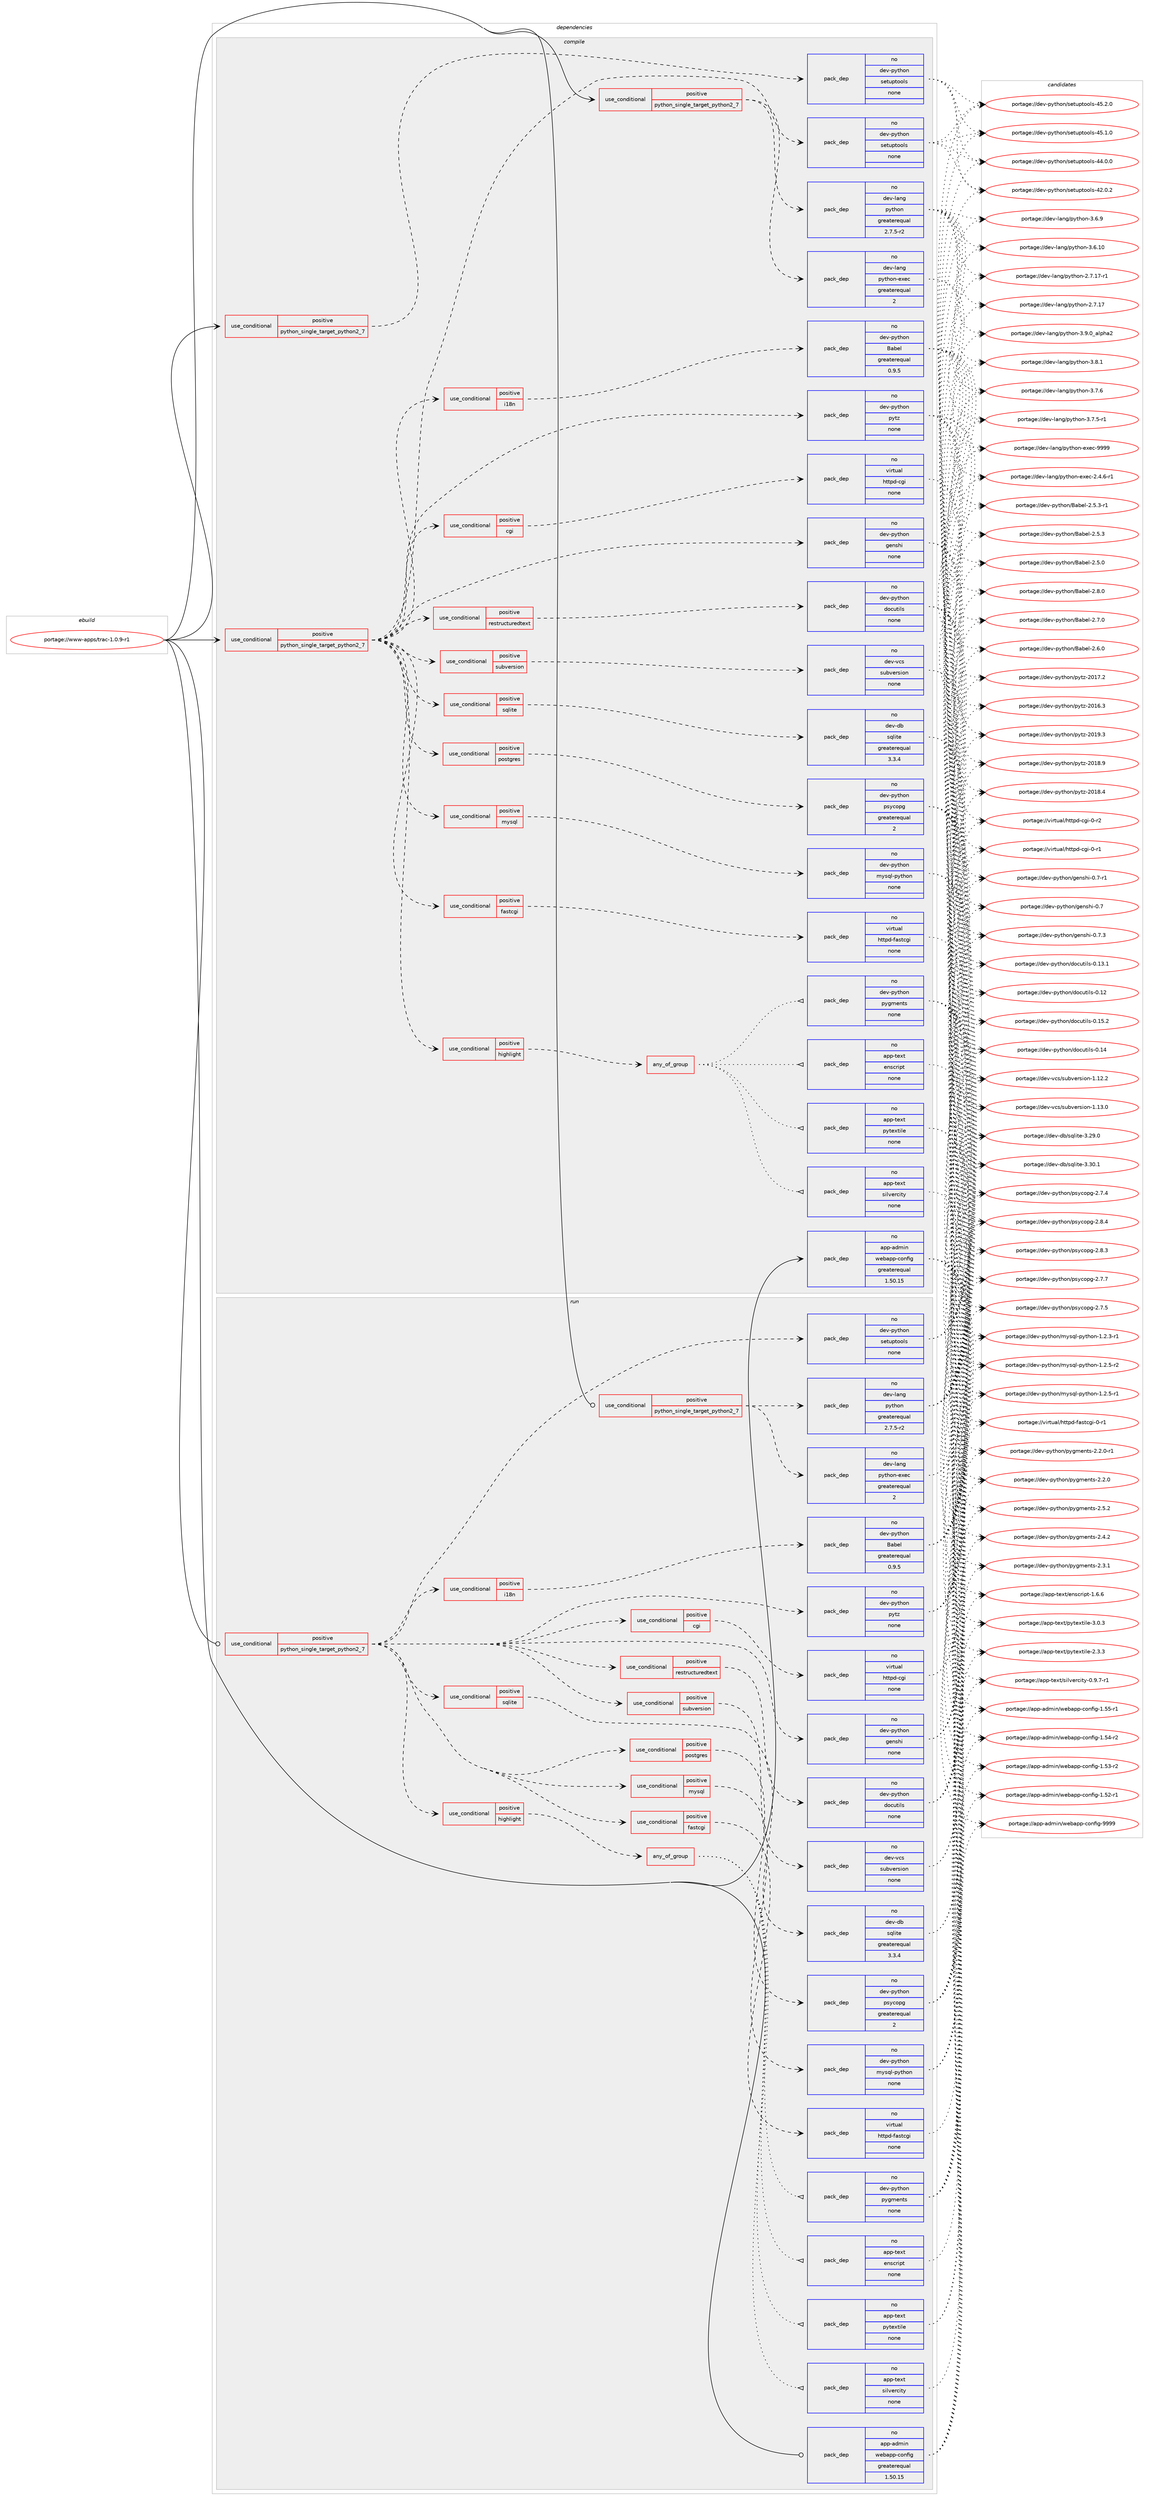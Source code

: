 digraph prolog {

# *************
# Graph options
# *************

newrank=true;
concentrate=true;
compound=true;
graph [rankdir=LR,fontname=Helvetica,fontsize=10,ranksep=1.5];#, ranksep=2.5, nodesep=0.2];
edge  [arrowhead=vee];
node  [fontname=Helvetica,fontsize=10];

# **********
# The ebuild
# **********

subgraph cluster_leftcol {
color=gray;
rank=same;
label=<<i>ebuild</i>>;
id [label="portage://www-apps/trac-1.0.9-r1", color=red, width=4, href="../www-apps/trac-1.0.9-r1.svg"];
}

# ****************
# The dependencies
# ****************

subgraph cluster_midcol {
color=gray;
label=<<i>dependencies</i>>;
subgraph cluster_compile {
fillcolor="#eeeeee";
style=filled;
label=<<i>compile</i>>;
subgraph cond5897 {
dependency32636 [label=<<TABLE BORDER="0" CELLBORDER="1" CELLSPACING="0" CELLPADDING="4"><TR><TD ROWSPAN="3" CELLPADDING="10">use_conditional</TD></TR><TR><TD>positive</TD></TR><TR><TD>python_single_target_python2_7</TD></TR></TABLE>>, shape=none, color=red];
subgraph pack26124 {
dependency32637 [label=<<TABLE BORDER="0" CELLBORDER="1" CELLSPACING="0" CELLPADDING="4" WIDTH="220"><TR><TD ROWSPAN="6" CELLPADDING="30">pack_dep</TD></TR><TR><TD WIDTH="110">no</TD></TR><TR><TD>dev-lang</TD></TR><TR><TD>python</TD></TR><TR><TD>greaterequal</TD></TR><TR><TD>2.7.5-r2</TD></TR></TABLE>>, shape=none, color=blue];
}
dependency32636:e -> dependency32637:w [weight=20,style="dashed",arrowhead="vee"];
subgraph pack26125 {
dependency32638 [label=<<TABLE BORDER="0" CELLBORDER="1" CELLSPACING="0" CELLPADDING="4" WIDTH="220"><TR><TD ROWSPAN="6" CELLPADDING="30">pack_dep</TD></TR><TR><TD WIDTH="110">no</TD></TR><TR><TD>dev-lang</TD></TR><TR><TD>python-exec</TD></TR><TR><TD>greaterequal</TD></TR><TR><TD>2</TD></TR></TABLE>>, shape=none, color=blue];
}
dependency32636:e -> dependency32638:w [weight=20,style="dashed",arrowhead="vee"];
}
id:e -> dependency32636:w [weight=20,style="solid",arrowhead="vee"];
subgraph cond5898 {
dependency32639 [label=<<TABLE BORDER="0" CELLBORDER="1" CELLSPACING="0" CELLPADDING="4"><TR><TD ROWSPAN="3" CELLPADDING="10">use_conditional</TD></TR><TR><TD>positive</TD></TR><TR><TD>python_single_target_python2_7</TD></TR></TABLE>>, shape=none, color=red];
subgraph pack26126 {
dependency32640 [label=<<TABLE BORDER="0" CELLBORDER="1" CELLSPACING="0" CELLPADDING="4" WIDTH="220"><TR><TD ROWSPAN="6" CELLPADDING="30">pack_dep</TD></TR><TR><TD WIDTH="110">no</TD></TR><TR><TD>dev-python</TD></TR><TR><TD>setuptools</TD></TR><TR><TD>none</TD></TR><TR><TD></TD></TR></TABLE>>, shape=none, color=blue];
}
dependency32639:e -> dependency32640:w [weight=20,style="dashed",arrowhead="vee"];
}
id:e -> dependency32639:w [weight=20,style="solid",arrowhead="vee"];
subgraph cond5899 {
dependency32641 [label=<<TABLE BORDER="0" CELLBORDER="1" CELLSPACING="0" CELLPADDING="4"><TR><TD ROWSPAN="3" CELLPADDING="10">use_conditional</TD></TR><TR><TD>positive</TD></TR><TR><TD>python_single_target_python2_7</TD></TR></TABLE>>, shape=none, color=red];
subgraph pack26127 {
dependency32642 [label=<<TABLE BORDER="0" CELLBORDER="1" CELLSPACING="0" CELLPADDING="4" WIDTH="220"><TR><TD ROWSPAN="6" CELLPADDING="30">pack_dep</TD></TR><TR><TD WIDTH="110">no</TD></TR><TR><TD>dev-python</TD></TR><TR><TD>setuptools</TD></TR><TR><TD>none</TD></TR><TR><TD></TD></TR></TABLE>>, shape=none, color=blue];
}
dependency32641:e -> dependency32642:w [weight=20,style="dashed",arrowhead="vee"];
subgraph pack26128 {
dependency32643 [label=<<TABLE BORDER="0" CELLBORDER="1" CELLSPACING="0" CELLPADDING="4" WIDTH="220"><TR><TD ROWSPAN="6" CELLPADDING="30">pack_dep</TD></TR><TR><TD WIDTH="110">no</TD></TR><TR><TD>dev-python</TD></TR><TR><TD>genshi</TD></TR><TR><TD>none</TD></TR><TR><TD></TD></TR></TABLE>>, shape=none, color=blue];
}
dependency32641:e -> dependency32643:w [weight=20,style="dashed",arrowhead="vee"];
subgraph pack26129 {
dependency32644 [label=<<TABLE BORDER="0" CELLBORDER="1" CELLSPACING="0" CELLPADDING="4" WIDTH="220"><TR><TD ROWSPAN="6" CELLPADDING="30">pack_dep</TD></TR><TR><TD WIDTH="110">no</TD></TR><TR><TD>dev-python</TD></TR><TR><TD>pytz</TD></TR><TR><TD>none</TD></TR><TR><TD></TD></TR></TABLE>>, shape=none, color=blue];
}
dependency32641:e -> dependency32644:w [weight=20,style="dashed",arrowhead="vee"];
subgraph cond5900 {
dependency32645 [label=<<TABLE BORDER="0" CELLBORDER="1" CELLSPACING="0" CELLPADDING="4"><TR><TD ROWSPAN="3" CELLPADDING="10">use_conditional</TD></TR><TR><TD>positive</TD></TR><TR><TD>i18n</TD></TR></TABLE>>, shape=none, color=red];
subgraph pack26130 {
dependency32646 [label=<<TABLE BORDER="0" CELLBORDER="1" CELLSPACING="0" CELLPADDING="4" WIDTH="220"><TR><TD ROWSPAN="6" CELLPADDING="30">pack_dep</TD></TR><TR><TD WIDTH="110">no</TD></TR><TR><TD>dev-python</TD></TR><TR><TD>Babel</TD></TR><TR><TD>greaterequal</TD></TR><TR><TD>0.9.5</TD></TR></TABLE>>, shape=none, color=blue];
}
dependency32645:e -> dependency32646:w [weight=20,style="dashed",arrowhead="vee"];
}
dependency32641:e -> dependency32645:w [weight=20,style="dashed",arrowhead="vee"];
subgraph cond5901 {
dependency32647 [label=<<TABLE BORDER="0" CELLBORDER="1" CELLSPACING="0" CELLPADDING="4"><TR><TD ROWSPAN="3" CELLPADDING="10">use_conditional</TD></TR><TR><TD>positive</TD></TR><TR><TD>highlight</TD></TR></TABLE>>, shape=none, color=red];
subgraph any566 {
dependency32648 [label=<<TABLE BORDER="0" CELLBORDER="1" CELLSPACING="0" CELLPADDING="4"><TR><TD CELLPADDING="10">any_of_group</TD></TR></TABLE>>, shape=none, color=red];subgraph pack26131 {
dependency32649 [label=<<TABLE BORDER="0" CELLBORDER="1" CELLSPACING="0" CELLPADDING="4" WIDTH="220"><TR><TD ROWSPAN="6" CELLPADDING="30">pack_dep</TD></TR><TR><TD WIDTH="110">no</TD></TR><TR><TD>dev-python</TD></TR><TR><TD>pygments</TD></TR><TR><TD>none</TD></TR><TR><TD></TD></TR></TABLE>>, shape=none, color=blue];
}
dependency32648:e -> dependency32649:w [weight=20,style="dotted",arrowhead="oinv"];
subgraph pack26132 {
dependency32650 [label=<<TABLE BORDER="0" CELLBORDER="1" CELLSPACING="0" CELLPADDING="4" WIDTH="220"><TR><TD ROWSPAN="6" CELLPADDING="30">pack_dep</TD></TR><TR><TD WIDTH="110">no</TD></TR><TR><TD>app-text</TD></TR><TR><TD>silvercity</TD></TR><TR><TD>none</TD></TR><TR><TD></TD></TR></TABLE>>, shape=none, color=blue];
}
dependency32648:e -> dependency32650:w [weight=20,style="dotted",arrowhead="oinv"];
subgraph pack26133 {
dependency32651 [label=<<TABLE BORDER="0" CELLBORDER="1" CELLSPACING="0" CELLPADDING="4" WIDTH="220"><TR><TD ROWSPAN="6" CELLPADDING="30">pack_dep</TD></TR><TR><TD WIDTH="110">no</TD></TR><TR><TD>app-text</TD></TR><TR><TD>pytextile</TD></TR><TR><TD>none</TD></TR><TR><TD></TD></TR></TABLE>>, shape=none, color=blue];
}
dependency32648:e -> dependency32651:w [weight=20,style="dotted",arrowhead="oinv"];
subgraph pack26134 {
dependency32652 [label=<<TABLE BORDER="0" CELLBORDER="1" CELLSPACING="0" CELLPADDING="4" WIDTH="220"><TR><TD ROWSPAN="6" CELLPADDING="30">pack_dep</TD></TR><TR><TD WIDTH="110">no</TD></TR><TR><TD>app-text</TD></TR><TR><TD>enscript</TD></TR><TR><TD>none</TD></TR><TR><TD></TD></TR></TABLE>>, shape=none, color=blue];
}
dependency32648:e -> dependency32652:w [weight=20,style="dotted",arrowhead="oinv"];
}
dependency32647:e -> dependency32648:w [weight=20,style="dashed",arrowhead="vee"];
}
dependency32641:e -> dependency32647:w [weight=20,style="dashed",arrowhead="vee"];
subgraph cond5902 {
dependency32653 [label=<<TABLE BORDER="0" CELLBORDER="1" CELLSPACING="0" CELLPADDING="4"><TR><TD ROWSPAN="3" CELLPADDING="10">use_conditional</TD></TR><TR><TD>positive</TD></TR><TR><TD>restructuredtext</TD></TR></TABLE>>, shape=none, color=red];
subgraph pack26135 {
dependency32654 [label=<<TABLE BORDER="0" CELLBORDER="1" CELLSPACING="0" CELLPADDING="4" WIDTH="220"><TR><TD ROWSPAN="6" CELLPADDING="30">pack_dep</TD></TR><TR><TD WIDTH="110">no</TD></TR><TR><TD>dev-python</TD></TR><TR><TD>docutils</TD></TR><TR><TD>none</TD></TR><TR><TD></TD></TR></TABLE>>, shape=none, color=blue];
}
dependency32653:e -> dependency32654:w [weight=20,style="dashed",arrowhead="vee"];
}
dependency32641:e -> dependency32653:w [weight=20,style="dashed",arrowhead="vee"];
subgraph cond5903 {
dependency32655 [label=<<TABLE BORDER="0" CELLBORDER="1" CELLSPACING="0" CELLPADDING="4"><TR><TD ROWSPAN="3" CELLPADDING="10">use_conditional</TD></TR><TR><TD>positive</TD></TR><TR><TD>cgi</TD></TR></TABLE>>, shape=none, color=red];
subgraph pack26136 {
dependency32656 [label=<<TABLE BORDER="0" CELLBORDER="1" CELLSPACING="0" CELLPADDING="4" WIDTH="220"><TR><TD ROWSPAN="6" CELLPADDING="30">pack_dep</TD></TR><TR><TD WIDTH="110">no</TD></TR><TR><TD>virtual</TD></TR><TR><TD>httpd-cgi</TD></TR><TR><TD>none</TD></TR><TR><TD></TD></TR></TABLE>>, shape=none, color=blue];
}
dependency32655:e -> dependency32656:w [weight=20,style="dashed",arrowhead="vee"];
}
dependency32641:e -> dependency32655:w [weight=20,style="dashed",arrowhead="vee"];
subgraph cond5904 {
dependency32657 [label=<<TABLE BORDER="0" CELLBORDER="1" CELLSPACING="0" CELLPADDING="4"><TR><TD ROWSPAN="3" CELLPADDING="10">use_conditional</TD></TR><TR><TD>positive</TD></TR><TR><TD>fastcgi</TD></TR></TABLE>>, shape=none, color=red];
subgraph pack26137 {
dependency32658 [label=<<TABLE BORDER="0" CELLBORDER="1" CELLSPACING="0" CELLPADDING="4" WIDTH="220"><TR><TD ROWSPAN="6" CELLPADDING="30">pack_dep</TD></TR><TR><TD WIDTH="110">no</TD></TR><TR><TD>virtual</TD></TR><TR><TD>httpd-fastcgi</TD></TR><TR><TD>none</TD></TR><TR><TD></TD></TR></TABLE>>, shape=none, color=blue];
}
dependency32657:e -> dependency32658:w [weight=20,style="dashed",arrowhead="vee"];
}
dependency32641:e -> dependency32657:w [weight=20,style="dashed",arrowhead="vee"];
subgraph cond5905 {
dependency32659 [label=<<TABLE BORDER="0" CELLBORDER="1" CELLSPACING="0" CELLPADDING="4"><TR><TD ROWSPAN="3" CELLPADDING="10">use_conditional</TD></TR><TR><TD>positive</TD></TR><TR><TD>mysql</TD></TR></TABLE>>, shape=none, color=red];
subgraph pack26138 {
dependency32660 [label=<<TABLE BORDER="0" CELLBORDER="1" CELLSPACING="0" CELLPADDING="4" WIDTH="220"><TR><TD ROWSPAN="6" CELLPADDING="30">pack_dep</TD></TR><TR><TD WIDTH="110">no</TD></TR><TR><TD>dev-python</TD></TR><TR><TD>mysql-python</TD></TR><TR><TD>none</TD></TR><TR><TD></TD></TR></TABLE>>, shape=none, color=blue];
}
dependency32659:e -> dependency32660:w [weight=20,style="dashed",arrowhead="vee"];
}
dependency32641:e -> dependency32659:w [weight=20,style="dashed",arrowhead="vee"];
subgraph cond5906 {
dependency32661 [label=<<TABLE BORDER="0" CELLBORDER="1" CELLSPACING="0" CELLPADDING="4"><TR><TD ROWSPAN="3" CELLPADDING="10">use_conditional</TD></TR><TR><TD>positive</TD></TR><TR><TD>postgres</TD></TR></TABLE>>, shape=none, color=red];
subgraph pack26139 {
dependency32662 [label=<<TABLE BORDER="0" CELLBORDER="1" CELLSPACING="0" CELLPADDING="4" WIDTH="220"><TR><TD ROWSPAN="6" CELLPADDING="30">pack_dep</TD></TR><TR><TD WIDTH="110">no</TD></TR><TR><TD>dev-python</TD></TR><TR><TD>psycopg</TD></TR><TR><TD>greaterequal</TD></TR><TR><TD>2</TD></TR></TABLE>>, shape=none, color=blue];
}
dependency32661:e -> dependency32662:w [weight=20,style="dashed",arrowhead="vee"];
}
dependency32641:e -> dependency32661:w [weight=20,style="dashed",arrowhead="vee"];
subgraph cond5907 {
dependency32663 [label=<<TABLE BORDER="0" CELLBORDER="1" CELLSPACING="0" CELLPADDING="4"><TR><TD ROWSPAN="3" CELLPADDING="10">use_conditional</TD></TR><TR><TD>positive</TD></TR><TR><TD>sqlite</TD></TR></TABLE>>, shape=none, color=red];
subgraph pack26140 {
dependency32664 [label=<<TABLE BORDER="0" CELLBORDER="1" CELLSPACING="0" CELLPADDING="4" WIDTH="220"><TR><TD ROWSPAN="6" CELLPADDING="30">pack_dep</TD></TR><TR><TD WIDTH="110">no</TD></TR><TR><TD>dev-db</TD></TR><TR><TD>sqlite</TD></TR><TR><TD>greaterequal</TD></TR><TR><TD>3.3.4</TD></TR></TABLE>>, shape=none, color=blue];
}
dependency32663:e -> dependency32664:w [weight=20,style="dashed",arrowhead="vee"];
}
dependency32641:e -> dependency32663:w [weight=20,style="dashed",arrowhead="vee"];
subgraph cond5908 {
dependency32665 [label=<<TABLE BORDER="0" CELLBORDER="1" CELLSPACING="0" CELLPADDING="4"><TR><TD ROWSPAN="3" CELLPADDING="10">use_conditional</TD></TR><TR><TD>positive</TD></TR><TR><TD>subversion</TD></TR></TABLE>>, shape=none, color=red];
subgraph pack26141 {
dependency32666 [label=<<TABLE BORDER="0" CELLBORDER="1" CELLSPACING="0" CELLPADDING="4" WIDTH="220"><TR><TD ROWSPAN="6" CELLPADDING="30">pack_dep</TD></TR><TR><TD WIDTH="110">no</TD></TR><TR><TD>dev-vcs</TD></TR><TR><TD>subversion</TD></TR><TR><TD>none</TD></TR><TR><TD></TD></TR></TABLE>>, shape=none, color=blue];
}
dependency32665:e -> dependency32666:w [weight=20,style="dashed",arrowhead="vee"];
}
dependency32641:e -> dependency32665:w [weight=20,style="dashed",arrowhead="vee"];
}
id:e -> dependency32641:w [weight=20,style="solid",arrowhead="vee"];
subgraph pack26142 {
dependency32667 [label=<<TABLE BORDER="0" CELLBORDER="1" CELLSPACING="0" CELLPADDING="4" WIDTH="220"><TR><TD ROWSPAN="6" CELLPADDING="30">pack_dep</TD></TR><TR><TD WIDTH="110">no</TD></TR><TR><TD>app-admin</TD></TR><TR><TD>webapp-config</TD></TR><TR><TD>greaterequal</TD></TR><TR><TD>1.50.15</TD></TR></TABLE>>, shape=none, color=blue];
}
id:e -> dependency32667:w [weight=20,style="solid",arrowhead="vee"];
}
subgraph cluster_compileandrun {
fillcolor="#eeeeee";
style=filled;
label=<<i>compile and run</i>>;
}
subgraph cluster_run {
fillcolor="#eeeeee";
style=filled;
label=<<i>run</i>>;
subgraph cond5909 {
dependency32668 [label=<<TABLE BORDER="0" CELLBORDER="1" CELLSPACING="0" CELLPADDING="4"><TR><TD ROWSPAN="3" CELLPADDING="10">use_conditional</TD></TR><TR><TD>positive</TD></TR><TR><TD>python_single_target_python2_7</TD></TR></TABLE>>, shape=none, color=red];
subgraph pack26143 {
dependency32669 [label=<<TABLE BORDER="0" CELLBORDER="1" CELLSPACING="0" CELLPADDING="4" WIDTH="220"><TR><TD ROWSPAN="6" CELLPADDING="30">pack_dep</TD></TR><TR><TD WIDTH="110">no</TD></TR><TR><TD>dev-lang</TD></TR><TR><TD>python</TD></TR><TR><TD>greaterequal</TD></TR><TR><TD>2.7.5-r2</TD></TR></TABLE>>, shape=none, color=blue];
}
dependency32668:e -> dependency32669:w [weight=20,style="dashed",arrowhead="vee"];
subgraph pack26144 {
dependency32670 [label=<<TABLE BORDER="0" CELLBORDER="1" CELLSPACING="0" CELLPADDING="4" WIDTH="220"><TR><TD ROWSPAN="6" CELLPADDING="30">pack_dep</TD></TR><TR><TD WIDTH="110">no</TD></TR><TR><TD>dev-lang</TD></TR><TR><TD>python-exec</TD></TR><TR><TD>greaterequal</TD></TR><TR><TD>2</TD></TR></TABLE>>, shape=none, color=blue];
}
dependency32668:e -> dependency32670:w [weight=20,style="dashed",arrowhead="vee"];
}
id:e -> dependency32668:w [weight=20,style="solid",arrowhead="odot"];
subgraph cond5910 {
dependency32671 [label=<<TABLE BORDER="0" CELLBORDER="1" CELLSPACING="0" CELLPADDING="4"><TR><TD ROWSPAN="3" CELLPADDING="10">use_conditional</TD></TR><TR><TD>positive</TD></TR><TR><TD>python_single_target_python2_7</TD></TR></TABLE>>, shape=none, color=red];
subgraph pack26145 {
dependency32672 [label=<<TABLE BORDER="0" CELLBORDER="1" CELLSPACING="0" CELLPADDING="4" WIDTH="220"><TR><TD ROWSPAN="6" CELLPADDING="30">pack_dep</TD></TR><TR><TD WIDTH="110">no</TD></TR><TR><TD>dev-python</TD></TR><TR><TD>setuptools</TD></TR><TR><TD>none</TD></TR><TR><TD></TD></TR></TABLE>>, shape=none, color=blue];
}
dependency32671:e -> dependency32672:w [weight=20,style="dashed",arrowhead="vee"];
subgraph pack26146 {
dependency32673 [label=<<TABLE BORDER="0" CELLBORDER="1" CELLSPACING="0" CELLPADDING="4" WIDTH="220"><TR><TD ROWSPAN="6" CELLPADDING="30">pack_dep</TD></TR><TR><TD WIDTH="110">no</TD></TR><TR><TD>dev-python</TD></TR><TR><TD>genshi</TD></TR><TR><TD>none</TD></TR><TR><TD></TD></TR></TABLE>>, shape=none, color=blue];
}
dependency32671:e -> dependency32673:w [weight=20,style="dashed",arrowhead="vee"];
subgraph pack26147 {
dependency32674 [label=<<TABLE BORDER="0" CELLBORDER="1" CELLSPACING="0" CELLPADDING="4" WIDTH="220"><TR><TD ROWSPAN="6" CELLPADDING="30">pack_dep</TD></TR><TR><TD WIDTH="110">no</TD></TR><TR><TD>dev-python</TD></TR><TR><TD>pytz</TD></TR><TR><TD>none</TD></TR><TR><TD></TD></TR></TABLE>>, shape=none, color=blue];
}
dependency32671:e -> dependency32674:w [weight=20,style="dashed",arrowhead="vee"];
subgraph cond5911 {
dependency32675 [label=<<TABLE BORDER="0" CELLBORDER="1" CELLSPACING="0" CELLPADDING="4"><TR><TD ROWSPAN="3" CELLPADDING="10">use_conditional</TD></TR><TR><TD>positive</TD></TR><TR><TD>i18n</TD></TR></TABLE>>, shape=none, color=red];
subgraph pack26148 {
dependency32676 [label=<<TABLE BORDER="0" CELLBORDER="1" CELLSPACING="0" CELLPADDING="4" WIDTH="220"><TR><TD ROWSPAN="6" CELLPADDING="30">pack_dep</TD></TR><TR><TD WIDTH="110">no</TD></TR><TR><TD>dev-python</TD></TR><TR><TD>Babel</TD></TR><TR><TD>greaterequal</TD></TR><TR><TD>0.9.5</TD></TR></TABLE>>, shape=none, color=blue];
}
dependency32675:e -> dependency32676:w [weight=20,style="dashed",arrowhead="vee"];
}
dependency32671:e -> dependency32675:w [weight=20,style="dashed",arrowhead="vee"];
subgraph cond5912 {
dependency32677 [label=<<TABLE BORDER="0" CELLBORDER="1" CELLSPACING="0" CELLPADDING="4"><TR><TD ROWSPAN="3" CELLPADDING="10">use_conditional</TD></TR><TR><TD>positive</TD></TR><TR><TD>highlight</TD></TR></TABLE>>, shape=none, color=red];
subgraph any567 {
dependency32678 [label=<<TABLE BORDER="0" CELLBORDER="1" CELLSPACING="0" CELLPADDING="4"><TR><TD CELLPADDING="10">any_of_group</TD></TR></TABLE>>, shape=none, color=red];subgraph pack26149 {
dependency32679 [label=<<TABLE BORDER="0" CELLBORDER="1" CELLSPACING="0" CELLPADDING="4" WIDTH="220"><TR><TD ROWSPAN="6" CELLPADDING="30">pack_dep</TD></TR><TR><TD WIDTH="110">no</TD></TR><TR><TD>dev-python</TD></TR><TR><TD>pygments</TD></TR><TR><TD>none</TD></TR><TR><TD></TD></TR></TABLE>>, shape=none, color=blue];
}
dependency32678:e -> dependency32679:w [weight=20,style="dotted",arrowhead="oinv"];
subgraph pack26150 {
dependency32680 [label=<<TABLE BORDER="0" CELLBORDER="1" CELLSPACING="0" CELLPADDING="4" WIDTH="220"><TR><TD ROWSPAN="6" CELLPADDING="30">pack_dep</TD></TR><TR><TD WIDTH="110">no</TD></TR><TR><TD>app-text</TD></TR><TR><TD>silvercity</TD></TR><TR><TD>none</TD></TR><TR><TD></TD></TR></TABLE>>, shape=none, color=blue];
}
dependency32678:e -> dependency32680:w [weight=20,style="dotted",arrowhead="oinv"];
subgraph pack26151 {
dependency32681 [label=<<TABLE BORDER="0" CELLBORDER="1" CELLSPACING="0" CELLPADDING="4" WIDTH="220"><TR><TD ROWSPAN="6" CELLPADDING="30">pack_dep</TD></TR><TR><TD WIDTH="110">no</TD></TR><TR><TD>app-text</TD></TR><TR><TD>pytextile</TD></TR><TR><TD>none</TD></TR><TR><TD></TD></TR></TABLE>>, shape=none, color=blue];
}
dependency32678:e -> dependency32681:w [weight=20,style="dotted",arrowhead="oinv"];
subgraph pack26152 {
dependency32682 [label=<<TABLE BORDER="0" CELLBORDER="1" CELLSPACING="0" CELLPADDING="4" WIDTH="220"><TR><TD ROWSPAN="6" CELLPADDING="30">pack_dep</TD></TR><TR><TD WIDTH="110">no</TD></TR><TR><TD>app-text</TD></TR><TR><TD>enscript</TD></TR><TR><TD>none</TD></TR><TR><TD></TD></TR></TABLE>>, shape=none, color=blue];
}
dependency32678:e -> dependency32682:w [weight=20,style="dotted",arrowhead="oinv"];
}
dependency32677:e -> dependency32678:w [weight=20,style="dashed",arrowhead="vee"];
}
dependency32671:e -> dependency32677:w [weight=20,style="dashed",arrowhead="vee"];
subgraph cond5913 {
dependency32683 [label=<<TABLE BORDER="0" CELLBORDER="1" CELLSPACING="0" CELLPADDING="4"><TR><TD ROWSPAN="3" CELLPADDING="10">use_conditional</TD></TR><TR><TD>positive</TD></TR><TR><TD>restructuredtext</TD></TR></TABLE>>, shape=none, color=red];
subgraph pack26153 {
dependency32684 [label=<<TABLE BORDER="0" CELLBORDER="1" CELLSPACING="0" CELLPADDING="4" WIDTH="220"><TR><TD ROWSPAN="6" CELLPADDING="30">pack_dep</TD></TR><TR><TD WIDTH="110">no</TD></TR><TR><TD>dev-python</TD></TR><TR><TD>docutils</TD></TR><TR><TD>none</TD></TR><TR><TD></TD></TR></TABLE>>, shape=none, color=blue];
}
dependency32683:e -> dependency32684:w [weight=20,style="dashed",arrowhead="vee"];
}
dependency32671:e -> dependency32683:w [weight=20,style="dashed",arrowhead="vee"];
subgraph cond5914 {
dependency32685 [label=<<TABLE BORDER="0" CELLBORDER="1" CELLSPACING="0" CELLPADDING="4"><TR><TD ROWSPAN="3" CELLPADDING="10">use_conditional</TD></TR><TR><TD>positive</TD></TR><TR><TD>cgi</TD></TR></TABLE>>, shape=none, color=red];
subgraph pack26154 {
dependency32686 [label=<<TABLE BORDER="0" CELLBORDER="1" CELLSPACING="0" CELLPADDING="4" WIDTH="220"><TR><TD ROWSPAN="6" CELLPADDING="30">pack_dep</TD></TR><TR><TD WIDTH="110">no</TD></TR><TR><TD>virtual</TD></TR><TR><TD>httpd-cgi</TD></TR><TR><TD>none</TD></TR><TR><TD></TD></TR></TABLE>>, shape=none, color=blue];
}
dependency32685:e -> dependency32686:w [weight=20,style="dashed",arrowhead="vee"];
}
dependency32671:e -> dependency32685:w [weight=20,style="dashed",arrowhead="vee"];
subgraph cond5915 {
dependency32687 [label=<<TABLE BORDER="0" CELLBORDER="1" CELLSPACING="0" CELLPADDING="4"><TR><TD ROWSPAN="3" CELLPADDING="10">use_conditional</TD></TR><TR><TD>positive</TD></TR><TR><TD>fastcgi</TD></TR></TABLE>>, shape=none, color=red];
subgraph pack26155 {
dependency32688 [label=<<TABLE BORDER="0" CELLBORDER="1" CELLSPACING="0" CELLPADDING="4" WIDTH="220"><TR><TD ROWSPAN="6" CELLPADDING="30">pack_dep</TD></TR><TR><TD WIDTH="110">no</TD></TR><TR><TD>virtual</TD></TR><TR><TD>httpd-fastcgi</TD></TR><TR><TD>none</TD></TR><TR><TD></TD></TR></TABLE>>, shape=none, color=blue];
}
dependency32687:e -> dependency32688:w [weight=20,style="dashed",arrowhead="vee"];
}
dependency32671:e -> dependency32687:w [weight=20,style="dashed",arrowhead="vee"];
subgraph cond5916 {
dependency32689 [label=<<TABLE BORDER="0" CELLBORDER="1" CELLSPACING="0" CELLPADDING="4"><TR><TD ROWSPAN="3" CELLPADDING="10">use_conditional</TD></TR><TR><TD>positive</TD></TR><TR><TD>mysql</TD></TR></TABLE>>, shape=none, color=red];
subgraph pack26156 {
dependency32690 [label=<<TABLE BORDER="0" CELLBORDER="1" CELLSPACING="0" CELLPADDING="4" WIDTH="220"><TR><TD ROWSPAN="6" CELLPADDING="30">pack_dep</TD></TR><TR><TD WIDTH="110">no</TD></TR><TR><TD>dev-python</TD></TR><TR><TD>mysql-python</TD></TR><TR><TD>none</TD></TR><TR><TD></TD></TR></TABLE>>, shape=none, color=blue];
}
dependency32689:e -> dependency32690:w [weight=20,style="dashed",arrowhead="vee"];
}
dependency32671:e -> dependency32689:w [weight=20,style="dashed",arrowhead="vee"];
subgraph cond5917 {
dependency32691 [label=<<TABLE BORDER="0" CELLBORDER="1" CELLSPACING="0" CELLPADDING="4"><TR><TD ROWSPAN="3" CELLPADDING="10">use_conditional</TD></TR><TR><TD>positive</TD></TR><TR><TD>postgres</TD></TR></TABLE>>, shape=none, color=red];
subgraph pack26157 {
dependency32692 [label=<<TABLE BORDER="0" CELLBORDER="1" CELLSPACING="0" CELLPADDING="4" WIDTH="220"><TR><TD ROWSPAN="6" CELLPADDING="30">pack_dep</TD></TR><TR><TD WIDTH="110">no</TD></TR><TR><TD>dev-python</TD></TR><TR><TD>psycopg</TD></TR><TR><TD>greaterequal</TD></TR><TR><TD>2</TD></TR></TABLE>>, shape=none, color=blue];
}
dependency32691:e -> dependency32692:w [weight=20,style="dashed",arrowhead="vee"];
}
dependency32671:e -> dependency32691:w [weight=20,style="dashed",arrowhead="vee"];
subgraph cond5918 {
dependency32693 [label=<<TABLE BORDER="0" CELLBORDER="1" CELLSPACING="0" CELLPADDING="4"><TR><TD ROWSPAN="3" CELLPADDING="10">use_conditional</TD></TR><TR><TD>positive</TD></TR><TR><TD>sqlite</TD></TR></TABLE>>, shape=none, color=red];
subgraph pack26158 {
dependency32694 [label=<<TABLE BORDER="0" CELLBORDER="1" CELLSPACING="0" CELLPADDING="4" WIDTH="220"><TR><TD ROWSPAN="6" CELLPADDING="30">pack_dep</TD></TR><TR><TD WIDTH="110">no</TD></TR><TR><TD>dev-db</TD></TR><TR><TD>sqlite</TD></TR><TR><TD>greaterequal</TD></TR><TR><TD>3.3.4</TD></TR></TABLE>>, shape=none, color=blue];
}
dependency32693:e -> dependency32694:w [weight=20,style="dashed",arrowhead="vee"];
}
dependency32671:e -> dependency32693:w [weight=20,style="dashed",arrowhead="vee"];
subgraph cond5919 {
dependency32695 [label=<<TABLE BORDER="0" CELLBORDER="1" CELLSPACING="0" CELLPADDING="4"><TR><TD ROWSPAN="3" CELLPADDING="10">use_conditional</TD></TR><TR><TD>positive</TD></TR><TR><TD>subversion</TD></TR></TABLE>>, shape=none, color=red];
subgraph pack26159 {
dependency32696 [label=<<TABLE BORDER="0" CELLBORDER="1" CELLSPACING="0" CELLPADDING="4" WIDTH="220"><TR><TD ROWSPAN="6" CELLPADDING="30">pack_dep</TD></TR><TR><TD WIDTH="110">no</TD></TR><TR><TD>dev-vcs</TD></TR><TR><TD>subversion</TD></TR><TR><TD>none</TD></TR><TR><TD></TD></TR></TABLE>>, shape=none, color=blue];
}
dependency32695:e -> dependency32696:w [weight=20,style="dashed",arrowhead="vee"];
}
dependency32671:e -> dependency32695:w [weight=20,style="dashed",arrowhead="vee"];
}
id:e -> dependency32671:w [weight=20,style="solid",arrowhead="odot"];
subgraph pack26160 {
dependency32697 [label=<<TABLE BORDER="0" CELLBORDER="1" CELLSPACING="0" CELLPADDING="4" WIDTH="220"><TR><TD ROWSPAN="6" CELLPADDING="30">pack_dep</TD></TR><TR><TD WIDTH="110">no</TD></TR><TR><TD>app-admin</TD></TR><TR><TD>webapp-config</TD></TR><TR><TD>greaterequal</TD></TR><TR><TD>1.50.15</TD></TR></TABLE>>, shape=none, color=blue];
}
id:e -> dependency32697:w [weight=20,style="solid",arrowhead="odot"];
}
}

# **************
# The candidates
# **************

subgraph cluster_choices {
rank=same;
color=gray;
label=<<i>candidates</i>>;

subgraph choice26124 {
color=black;
nodesep=1;
choice10010111845108971101034711212111610411111045514657464895971081121049750 [label="portage://dev-lang/python-3.9.0_alpha2", color=red, width=4,href="../dev-lang/python-3.9.0_alpha2.svg"];
choice100101118451089711010347112121116104111110455146564649 [label="portage://dev-lang/python-3.8.1", color=red, width=4,href="../dev-lang/python-3.8.1.svg"];
choice100101118451089711010347112121116104111110455146554654 [label="portage://dev-lang/python-3.7.6", color=red, width=4,href="../dev-lang/python-3.7.6.svg"];
choice1001011184510897110103471121211161041111104551465546534511449 [label="portage://dev-lang/python-3.7.5-r1", color=red, width=4,href="../dev-lang/python-3.7.5-r1.svg"];
choice100101118451089711010347112121116104111110455146544657 [label="portage://dev-lang/python-3.6.9", color=red, width=4,href="../dev-lang/python-3.6.9.svg"];
choice10010111845108971101034711212111610411111045514654464948 [label="portage://dev-lang/python-3.6.10", color=red, width=4,href="../dev-lang/python-3.6.10.svg"];
choice100101118451089711010347112121116104111110455046554649554511449 [label="portage://dev-lang/python-2.7.17-r1", color=red, width=4,href="../dev-lang/python-2.7.17-r1.svg"];
choice10010111845108971101034711212111610411111045504655464955 [label="portage://dev-lang/python-2.7.17", color=red, width=4,href="../dev-lang/python-2.7.17.svg"];
dependency32637:e -> choice10010111845108971101034711212111610411111045514657464895971081121049750:w [style=dotted,weight="100"];
dependency32637:e -> choice100101118451089711010347112121116104111110455146564649:w [style=dotted,weight="100"];
dependency32637:e -> choice100101118451089711010347112121116104111110455146554654:w [style=dotted,weight="100"];
dependency32637:e -> choice1001011184510897110103471121211161041111104551465546534511449:w [style=dotted,weight="100"];
dependency32637:e -> choice100101118451089711010347112121116104111110455146544657:w [style=dotted,weight="100"];
dependency32637:e -> choice10010111845108971101034711212111610411111045514654464948:w [style=dotted,weight="100"];
dependency32637:e -> choice100101118451089711010347112121116104111110455046554649554511449:w [style=dotted,weight="100"];
dependency32637:e -> choice10010111845108971101034711212111610411111045504655464955:w [style=dotted,weight="100"];
}
subgraph choice26125 {
color=black;
nodesep=1;
choice10010111845108971101034711212111610411111045101120101994557575757 [label="portage://dev-lang/python-exec-9999", color=red, width=4,href="../dev-lang/python-exec-9999.svg"];
choice10010111845108971101034711212111610411111045101120101994550465246544511449 [label="portage://dev-lang/python-exec-2.4.6-r1", color=red, width=4,href="../dev-lang/python-exec-2.4.6-r1.svg"];
dependency32638:e -> choice10010111845108971101034711212111610411111045101120101994557575757:w [style=dotted,weight="100"];
dependency32638:e -> choice10010111845108971101034711212111610411111045101120101994550465246544511449:w [style=dotted,weight="100"];
}
subgraph choice26126 {
color=black;
nodesep=1;
choice100101118451121211161041111104711510111611711211611111110811545525346504648 [label="portage://dev-python/setuptools-45.2.0", color=red, width=4,href="../dev-python/setuptools-45.2.0.svg"];
choice100101118451121211161041111104711510111611711211611111110811545525346494648 [label="portage://dev-python/setuptools-45.1.0", color=red, width=4,href="../dev-python/setuptools-45.1.0.svg"];
choice100101118451121211161041111104711510111611711211611111110811545525246484648 [label="portage://dev-python/setuptools-44.0.0", color=red, width=4,href="../dev-python/setuptools-44.0.0.svg"];
choice100101118451121211161041111104711510111611711211611111110811545525046484650 [label="portage://dev-python/setuptools-42.0.2", color=red, width=4,href="../dev-python/setuptools-42.0.2.svg"];
dependency32640:e -> choice100101118451121211161041111104711510111611711211611111110811545525346504648:w [style=dotted,weight="100"];
dependency32640:e -> choice100101118451121211161041111104711510111611711211611111110811545525346494648:w [style=dotted,weight="100"];
dependency32640:e -> choice100101118451121211161041111104711510111611711211611111110811545525246484648:w [style=dotted,weight="100"];
dependency32640:e -> choice100101118451121211161041111104711510111611711211611111110811545525046484650:w [style=dotted,weight="100"];
}
subgraph choice26127 {
color=black;
nodesep=1;
choice100101118451121211161041111104711510111611711211611111110811545525346504648 [label="portage://dev-python/setuptools-45.2.0", color=red, width=4,href="../dev-python/setuptools-45.2.0.svg"];
choice100101118451121211161041111104711510111611711211611111110811545525346494648 [label="portage://dev-python/setuptools-45.1.0", color=red, width=4,href="../dev-python/setuptools-45.1.0.svg"];
choice100101118451121211161041111104711510111611711211611111110811545525246484648 [label="portage://dev-python/setuptools-44.0.0", color=red, width=4,href="../dev-python/setuptools-44.0.0.svg"];
choice100101118451121211161041111104711510111611711211611111110811545525046484650 [label="portage://dev-python/setuptools-42.0.2", color=red, width=4,href="../dev-python/setuptools-42.0.2.svg"];
dependency32642:e -> choice100101118451121211161041111104711510111611711211611111110811545525346504648:w [style=dotted,weight="100"];
dependency32642:e -> choice100101118451121211161041111104711510111611711211611111110811545525346494648:w [style=dotted,weight="100"];
dependency32642:e -> choice100101118451121211161041111104711510111611711211611111110811545525246484648:w [style=dotted,weight="100"];
dependency32642:e -> choice100101118451121211161041111104711510111611711211611111110811545525046484650:w [style=dotted,weight="100"];
}
subgraph choice26128 {
color=black;
nodesep=1;
choice1001011184511212111610411111047103101110115104105454846554651 [label="portage://dev-python/genshi-0.7.3", color=red, width=4,href="../dev-python/genshi-0.7.3.svg"];
choice1001011184511212111610411111047103101110115104105454846554511449 [label="portage://dev-python/genshi-0.7-r1", color=red, width=4,href="../dev-python/genshi-0.7-r1.svg"];
choice100101118451121211161041111104710310111011510410545484655 [label="portage://dev-python/genshi-0.7", color=red, width=4,href="../dev-python/genshi-0.7.svg"];
dependency32643:e -> choice1001011184511212111610411111047103101110115104105454846554651:w [style=dotted,weight="100"];
dependency32643:e -> choice1001011184511212111610411111047103101110115104105454846554511449:w [style=dotted,weight="100"];
dependency32643:e -> choice100101118451121211161041111104710310111011510410545484655:w [style=dotted,weight="100"];
}
subgraph choice26129 {
color=black;
nodesep=1;
choice100101118451121211161041111104711212111612245504849574651 [label="portage://dev-python/pytz-2019.3", color=red, width=4,href="../dev-python/pytz-2019.3.svg"];
choice100101118451121211161041111104711212111612245504849564657 [label="portage://dev-python/pytz-2018.9", color=red, width=4,href="../dev-python/pytz-2018.9.svg"];
choice100101118451121211161041111104711212111612245504849564652 [label="portage://dev-python/pytz-2018.4", color=red, width=4,href="../dev-python/pytz-2018.4.svg"];
choice100101118451121211161041111104711212111612245504849554650 [label="portage://dev-python/pytz-2017.2", color=red, width=4,href="../dev-python/pytz-2017.2.svg"];
choice100101118451121211161041111104711212111612245504849544651 [label="portage://dev-python/pytz-2016.3", color=red, width=4,href="../dev-python/pytz-2016.3.svg"];
dependency32644:e -> choice100101118451121211161041111104711212111612245504849574651:w [style=dotted,weight="100"];
dependency32644:e -> choice100101118451121211161041111104711212111612245504849564657:w [style=dotted,weight="100"];
dependency32644:e -> choice100101118451121211161041111104711212111612245504849564652:w [style=dotted,weight="100"];
dependency32644:e -> choice100101118451121211161041111104711212111612245504849554650:w [style=dotted,weight="100"];
dependency32644:e -> choice100101118451121211161041111104711212111612245504849544651:w [style=dotted,weight="100"];
}
subgraph choice26130 {
color=black;
nodesep=1;
choice1001011184511212111610411111047669798101108455046564648 [label="portage://dev-python/Babel-2.8.0", color=red, width=4,href="../dev-python/Babel-2.8.0.svg"];
choice1001011184511212111610411111047669798101108455046554648 [label="portage://dev-python/Babel-2.7.0", color=red, width=4,href="../dev-python/Babel-2.7.0.svg"];
choice1001011184511212111610411111047669798101108455046544648 [label="portage://dev-python/Babel-2.6.0", color=red, width=4,href="../dev-python/Babel-2.6.0.svg"];
choice10010111845112121116104111110476697981011084550465346514511449 [label="portage://dev-python/Babel-2.5.3-r1", color=red, width=4,href="../dev-python/Babel-2.5.3-r1.svg"];
choice1001011184511212111610411111047669798101108455046534651 [label="portage://dev-python/Babel-2.5.3", color=red, width=4,href="../dev-python/Babel-2.5.3.svg"];
choice1001011184511212111610411111047669798101108455046534648 [label="portage://dev-python/Babel-2.5.0", color=red, width=4,href="../dev-python/Babel-2.5.0.svg"];
dependency32646:e -> choice1001011184511212111610411111047669798101108455046564648:w [style=dotted,weight="100"];
dependency32646:e -> choice1001011184511212111610411111047669798101108455046554648:w [style=dotted,weight="100"];
dependency32646:e -> choice1001011184511212111610411111047669798101108455046544648:w [style=dotted,weight="100"];
dependency32646:e -> choice10010111845112121116104111110476697981011084550465346514511449:w [style=dotted,weight="100"];
dependency32646:e -> choice1001011184511212111610411111047669798101108455046534651:w [style=dotted,weight="100"];
dependency32646:e -> choice1001011184511212111610411111047669798101108455046534648:w [style=dotted,weight="100"];
}
subgraph choice26131 {
color=black;
nodesep=1;
choice1001011184511212111610411111047112121103109101110116115455046534650 [label="portage://dev-python/pygments-2.5.2", color=red, width=4,href="../dev-python/pygments-2.5.2.svg"];
choice1001011184511212111610411111047112121103109101110116115455046524650 [label="portage://dev-python/pygments-2.4.2", color=red, width=4,href="../dev-python/pygments-2.4.2.svg"];
choice1001011184511212111610411111047112121103109101110116115455046514649 [label="portage://dev-python/pygments-2.3.1", color=red, width=4,href="../dev-python/pygments-2.3.1.svg"];
choice10010111845112121116104111110471121211031091011101161154550465046484511449 [label="portage://dev-python/pygments-2.2.0-r1", color=red, width=4,href="../dev-python/pygments-2.2.0-r1.svg"];
choice1001011184511212111610411111047112121103109101110116115455046504648 [label="portage://dev-python/pygments-2.2.0", color=red, width=4,href="../dev-python/pygments-2.2.0.svg"];
dependency32649:e -> choice1001011184511212111610411111047112121103109101110116115455046534650:w [style=dotted,weight="100"];
dependency32649:e -> choice1001011184511212111610411111047112121103109101110116115455046524650:w [style=dotted,weight="100"];
dependency32649:e -> choice1001011184511212111610411111047112121103109101110116115455046514649:w [style=dotted,weight="100"];
dependency32649:e -> choice10010111845112121116104111110471121211031091011101161154550465046484511449:w [style=dotted,weight="100"];
dependency32649:e -> choice1001011184511212111610411111047112121103109101110116115455046504648:w [style=dotted,weight="100"];
}
subgraph choice26132 {
color=black;
nodesep=1;
choice971121124511610112011647115105108118101114991051161214548465746554511449 [label="portage://app-text/silvercity-0.9.7-r1", color=red, width=4,href="../app-text/silvercity-0.9.7-r1.svg"];
dependency32650:e -> choice971121124511610112011647115105108118101114991051161214548465746554511449:w [style=dotted,weight="100"];
}
subgraph choice26133 {
color=black;
nodesep=1;
choice971121124511610112011647112121116101120116105108101455146484651 [label="portage://app-text/pytextile-3.0.3", color=red, width=4,href="../app-text/pytextile-3.0.3.svg"];
choice971121124511610112011647112121116101120116105108101455046514651 [label="portage://app-text/pytextile-2.3.3", color=red, width=4,href="../app-text/pytextile-2.3.3.svg"];
dependency32651:e -> choice971121124511610112011647112121116101120116105108101455146484651:w [style=dotted,weight="100"];
dependency32651:e -> choice971121124511610112011647112121116101120116105108101455046514651:w [style=dotted,weight="100"];
}
subgraph choice26134 {
color=black;
nodesep=1;
choice97112112451161011201164710111011599114105112116454946544654 [label="portage://app-text/enscript-1.6.6", color=red, width=4,href="../app-text/enscript-1.6.6.svg"];
dependency32652:e -> choice97112112451161011201164710111011599114105112116454946544654:w [style=dotted,weight="100"];
}
subgraph choice26135 {
color=black;
nodesep=1;
choice10010111845112121116104111110471001119911711610510811545484649534650 [label="portage://dev-python/docutils-0.15.2", color=red, width=4,href="../dev-python/docutils-0.15.2.svg"];
choice1001011184511212111610411111047100111991171161051081154548464952 [label="portage://dev-python/docutils-0.14", color=red, width=4,href="../dev-python/docutils-0.14.svg"];
choice10010111845112121116104111110471001119911711610510811545484649514649 [label="portage://dev-python/docutils-0.13.1", color=red, width=4,href="../dev-python/docutils-0.13.1.svg"];
choice1001011184511212111610411111047100111991171161051081154548464950 [label="portage://dev-python/docutils-0.12", color=red, width=4,href="../dev-python/docutils-0.12.svg"];
dependency32654:e -> choice10010111845112121116104111110471001119911711610510811545484649534650:w [style=dotted,weight="100"];
dependency32654:e -> choice1001011184511212111610411111047100111991171161051081154548464952:w [style=dotted,weight="100"];
dependency32654:e -> choice10010111845112121116104111110471001119911711610510811545484649514649:w [style=dotted,weight="100"];
dependency32654:e -> choice1001011184511212111610411111047100111991171161051081154548464950:w [style=dotted,weight="100"];
}
subgraph choice26136 {
color=black;
nodesep=1;
choice1181051141161179710847104116116112100459910310545484511450 [label="portage://virtual/httpd-cgi-0-r2", color=red, width=4,href="../virtual/httpd-cgi-0-r2.svg"];
choice1181051141161179710847104116116112100459910310545484511449 [label="portage://virtual/httpd-cgi-0-r1", color=red, width=4,href="../virtual/httpd-cgi-0-r1.svg"];
dependency32656:e -> choice1181051141161179710847104116116112100459910310545484511450:w [style=dotted,weight="100"];
dependency32656:e -> choice1181051141161179710847104116116112100459910310545484511449:w [style=dotted,weight="100"];
}
subgraph choice26137 {
color=black;
nodesep=1;
choice118105114116117971084710411611611210045102971151169910310545484511449 [label="portage://virtual/httpd-fastcgi-0-r1", color=red, width=4,href="../virtual/httpd-fastcgi-0-r1.svg"];
dependency32658:e -> choice118105114116117971084710411611611210045102971151169910310545484511449:w [style=dotted,weight="100"];
}
subgraph choice26138 {
color=black;
nodesep=1;
choice1001011184511212111610411111047109121115113108451121211161041111104549465046534511450 [label="portage://dev-python/mysql-python-1.2.5-r2", color=red, width=4,href="../dev-python/mysql-python-1.2.5-r2.svg"];
choice1001011184511212111610411111047109121115113108451121211161041111104549465046534511449 [label="portage://dev-python/mysql-python-1.2.5-r1", color=red, width=4,href="../dev-python/mysql-python-1.2.5-r1.svg"];
choice1001011184511212111610411111047109121115113108451121211161041111104549465046514511449 [label="portage://dev-python/mysql-python-1.2.3-r1", color=red, width=4,href="../dev-python/mysql-python-1.2.3-r1.svg"];
dependency32660:e -> choice1001011184511212111610411111047109121115113108451121211161041111104549465046534511450:w [style=dotted,weight="100"];
dependency32660:e -> choice1001011184511212111610411111047109121115113108451121211161041111104549465046534511449:w [style=dotted,weight="100"];
dependency32660:e -> choice1001011184511212111610411111047109121115113108451121211161041111104549465046514511449:w [style=dotted,weight="100"];
}
subgraph choice26139 {
color=black;
nodesep=1;
choice100101118451121211161041111104711211512199111112103455046564652 [label="portage://dev-python/psycopg-2.8.4", color=red, width=4,href="../dev-python/psycopg-2.8.4.svg"];
choice100101118451121211161041111104711211512199111112103455046564651 [label="portage://dev-python/psycopg-2.8.3", color=red, width=4,href="../dev-python/psycopg-2.8.3.svg"];
choice100101118451121211161041111104711211512199111112103455046554655 [label="portage://dev-python/psycopg-2.7.7", color=red, width=4,href="../dev-python/psycopg-2.7.7.svg"];
choice100101118451121211161041111104711211512199111112103455046554653 [label="portage://dev-python/psycopg-2.7.5", color=red, width=4,href="../dev-python/psycopg-2.7.5.svg"];
choice100101118451121211161041111104711211512199111112103455046554652 [label="portage://dev-python/psycopg-2.7.4", color=red, width=4,href="../dev-python/psycopg-2.7.4.svg"];
dependency32662:e -> choice100101118451121211161041111104711211512199111112103455046564652:w [style=dotted,weight="100"];
dependency32662:e -> choice100101118451121211161041111104711211512199111112103455046564651:w [style=dotted,weight="100"];
dependency32662:e -> choice100101118451121211161041111104711211512199111112103455046554655:w [style=dotted,weight="100"];
dependency32662:e -> choice100101118451121211161041111104711211512199111112103455046554653:w [style=dotted,weight="100"];
dependency32662:e -> choice100101118451121211161041111104711211512199111112103455046554652:w [style=dotted,weight="100"];
}
subgraph choice26140 {
color=black;
nodesep=1;
choice10010111845100984711511310810511610145514651484649 [label="portage://dev-db/sqlite-3.30.1", color=red, width=4,href="../dev-db/sqlite-3.30.1.svg"];
choice10010111845100984711511310810511610145514650574648 [label="portage://dev-db/sqlite-3.29.0", color=red, width=4,href="../dev-db/sqlite-3.29.0.svg"];
dependency32664:e -> choice10010111845100984711511310810511610145514651484649:w [style=dotted,weight="100"];
dependency32664:e -> choice10010111845100984711511310810511610145514650574648:w [style=dotted,weight="100"];
}
subgraph choice26141 {
color=black;
nodesep=1;
choice1001011184511899115471151179811810111411510511111045494649514648 [label="portage://dev-vcs/subversion-1.13.0", color=red, width=4,href="../dev-vcs/subversion-1.13.0.svg"];
choice1001011184511899115471151179811810111411510511111045494649504650 [label="portage://dev-vcs/subversion-1.12.2", color=red, width=4,href="../dev-vcs/subversion-1.12.2.svg"];
dependency32666:e -> choice1001011184511899115471151179811810111411510511111045494649514648:w [style=dotted,weight="100"];
dependency32666:e -> choice1001011184511899115471151179811810111411510511111045494649504650:w [style=dotted,weight="100"];
}
subgraph choice26142 {
color=black;
nodesep=1;
choice97112112459710010910511047119101989711211245991111101021051034557575757 [label="portage://app-admin/webapp-config-9999", color=red, width=4,href="../app-admin/webapp-config-9999.svg"];
choice971121124597100109105110471191019897112112459911111010210510345494653534511449 [label="portage://app-admin/webapp-config-1.55-r1", color=red, width=4,href="../app-admin/webapp-config-1.55-r1.svg"];
choice971121124597100109105110471191019897112112459911111010210510345494653524511450 [label="portage://app-admin/webapp-config-1.54-r2", color=red, width=4,href="../app-admin/webapp-config-1.54-r2.svg"];
choice971121124597100109105110471191019897112112459911111010210510345494653514511450 [label="portage://app-admin/webapp-config-1.53-r2", color=red, width=4,href="../app-admin/webapp-config-1.53-r2.svg"];
choice971121124597100109105110471191019897112112459911111010210510345494653504511449 [label="portage://app-admin/webapp-config-1.52-r1", color=red, width=4,href="../app-admin/webapp-config-1.52-r1.svg"];
dependency32667:e -> choice97112112459710010910511047119101989711211245991111101021051034557575757:w [style=dotted,weight="100"];
dependency32667:e -> choice971121124597100109105110471191019897112112459911111010210510345494653534511449:w [style=dotted,weight="100"];
dependency32667:e -> choice971121124597100109105110471191019897112112459911111010210510345494653524511450:w [style=dotted,weight="100"];
dependency32667:e -> choice971121124597100109105110471191019897112112459911111010210510345494653514511450:w [style=dotted,weight="100"];
dependency32667:e -> choice971121124597100109105110471191019897112112459911111010210510345494653504511449:w [style=dotted,weight="100"];
}
subgraph choice26143 {
color=black;
nodesep=1;
choice10010111845108971101034711212111610411111045514657464895971081121049750 [label="portage://dev-lang/python-3.9.0_alpha2", color=red, width=4,href="../dev-lang/python-3.9.0_alpha2.svg"];
choice100101118451089711010347112121116104111110455146564649 [label="portage://dev-lang/python-3.8.1", color=red, width=4,href="../dev-lang/python-3.8.1.svg"];
choice100101118451089711010347112121116104111110455146554654 [label="portage://dev-lang/python-3.7.6", color=red, width=4,href="../dev-lang/python-3.7.6.svg"];
choice1001011184510897110103471121211161041111104551465546534511449 [label="portage://dev-lang/python-3.7.5-r1", color=red, width=4,href="../dev-lang/python-3.7.5-r1.svg"];
choice100101118451089711010347112121116104111110455146544657 [label="portage://dev-lang/python-3.6.9", color=red, width=4,href="../dev-lang/python-3.6.9.svg"];
choice10010111845108971101034711212111610411111045514654464948 [label="portage://dev-lang/python-3.6.10", color=red, width=4,href="../dev-lang/python-3.6.10.svg"];
choice100101118451089711010347112121116104111110455046554649554511449 [label="portage://dev-lang/python-2.7.17-r1", color=red, width=4,href="../dev-lang/python-2.7.17-r1.svg"];
choice10010111845108971101034711212111610411111045504655464955 [label="portage://dev-lang/python-2.7.17", color=red, width=4,href="../dev-lang/python-2.7.17.svg"];
dependency32669:e -> choice10010111845108971101034711212111610411111045514657464895971081121049750:w [style=dotted,weight="100"];
dependency32669:e -> choice100101118451089711010347112121116104111110455146564649:w [style=dotted,weight="100"];
dependency32669:e -> choice100101118451089711010347112121116104111110455146554654:w [style=dotted,weight="100"];
dependency32669:e -> choice1001011184510897110103471121211161041111104551465546534511449:w [style=dotted,weight="100"];
dependency32669:e -> choice100101118451089711010347112121116104111110455146544657:w [style=dotted,weight="100"];
dependency32669:e -> choice10010111845108971101034711212111610411111045514654464948:w [style=dotted,weight="100"];
dependency32669:e -> choice100101118451089711010347112121116104111110455046554649554511449:w [style=dotted,weight="100"];
dependency32669:e -> choice10010111845108971101034711212111610411111045504655464955:w [style=dotted,weight="100"];
}
subgraph choice26144 {
color=black;
nodesep=1;
choice10010111845108971101034711212111610411111045101120101994557575757 [label="portage://dev-lang/python-exec-9999", color=red, width=4,href="../dev-lang/python-exec-9999.svg"];
choice10010111845108971101034711212111610411111045101120101994550465246544511449 [label="portage://dev-lang/python-exec-2.4.6-r1", color=red, width=4,href="../dev-lang/python-exec-2.4.6-r1.svg"];
dependency32670:e -> choice10010111845108971101034711212111610411111045101120101994557575757:w [style=dotted,weight="100"];
dependency32670:e -> choice10010111845108971101034711212111610411111045101120101994550465246544511449:w [style=dotted,weight="100"];
}
subgraph choice26145 {
color=black;
nodesep=1;
choice100101118451121211161041111104711510111611711211611111110811545525346504648 [label="portage://dev-python/setuptools-45.2.0", color=red, width=4,href="../dev-python/setuptools-45.2.0.svg"];
choice100101118451121211161041111104711510111611711211611111110811545525346494648 [label="portage://dev-python/setuptools-45.1.0", color=red, width=4,href="../dev-python/setuptools-45.1.0.svg"];
choice100101118451121211161041111104711510111611711211611111110811545525246484648 [label="portage://dev-python/setuptools-44.0.0", color=red, width=4,href="../dev-python/setuptools-44.0.0.svg"];
choice100101118451121211161041111104711510111611711211611111110811545525046484650 [label="portage://dev-python/setuptools-42.0.2", color=red, width=4,href="../dev-python/setuptools-42.0.2.svg"];
dependency32672:e -> choice100101118451121211161041111104711510111611711211611111110811545525346504648:w [style=dotted,weight="100"];
dependency32672:e -> choice100101118451121211161041111104711510111611711211611111110811545525346494648:w [style=dotted,weight="100"];
dependency32672:e -> choice100101118451121211161041111104711510111611711211611111110811545525246484648:w [style=dotted,weight="100"];
dependency32672:e -> choice100101118451121211161041111104711510111611711211611111110811545525046484650:w [style=dotted,weight="100"];
}
subgraph choice26146 {
color=black;
nodesep=1;
choice1001011184511212111610411111047103101110115104105454846554651 [label="portage://dev-python/genshi-0.7.3", color=red, width=4,href="../dev-python/genshi-0.7.3.svg"];
choice1001011184511212111610411111047103101110115104105454846554511449 [label="portage://dev-python/genshi-0.7-r1", color=red, width=4,href="../dev-python/genshi-0.7-r1.svg"];
choice100101118451121211161041111104710310111011510410545484655 [label="portage://dev-python/genshi-0.7", color=red, width=4,href="../dev-python/genshi-0.7.svg"];
dependency32673:e -> choice1001011184511212111610411111047103101110115104105454846554651:w [style=dotted,weight="100"];
dependency32673:e -> choice1001011184511212111610411111047103101110115104105454846554511449:w [style=dotted,weight="100"];
dependency32673:e -> choice100101118451121211161041111104710310111011510410545484655:w [style=dotted,weight="100"];
}
subgraph choice26147 {
color=black;
nodesep=1;
choice100101118451121211161041111104711212111612245504849574651 [label="portage://dev-python/pytz-2019.3", color=red, width=4,href="../dev-python/pytz-2019.3.svg"];
choice100101118451121211161041111104711212111612245504849564657 [label="portage://dev-python/pytz-2018.9", color=red, width=4,href="../dev-python/pytz-2018.9.svg"];
choice100101118451121211161041111104711212111612245504849564652 [label="portage://dev-python/pytz-2018.4", color=red, width=4,href="../dev-python/pytz-2018.4.svg"];
choice100101118451121211161041111104711212111612245504849554650 [label="portage://dev-python/pytz-2017.2", color=red, width=4,href="../dev-python/pytz-2017.2.svg"];
choice100101118451121211161041111104711212111612245504849544651 [label="portage://dev-python/pytz-2016.3", color=red, width=4,href="../dev-python/pytz-2016.3.svg"];
dependency32674:e -> choice100101118451121211161041111104711212111612245504849574651:w [style=dotted,weight="100"];
dependency32674:e -> choice100101118451121211161041111104711212111612245504849564657:w [style=dotted,weight="100"];
dependency32674:e -> choice100101118451121211161041111104711212111612245504849564652:w [style=dotted,weight="100"];
dependency32674:e -> choice100101118451121211161041111104711212111612245504849554650:w [style=dotted,weight="100"];
dependency32674:e -> choice100101118451121211161041111104711212111612245504849544651:w [style=dotted,weight="100"];
}
subgraph choice26148 {
color=black;
nodesep=1;
choice1001011184511212111610411111047669798101108455046564648 [label="portage://dev-python/Babel-2.8.0", color=red, width=4,href="../dev-python/Babel-2.8.0.svg"];
choice1001011184511212111610411111047669798101108455046554648 [label="portage://dev-python/Babel-2.7.0", color=red, width=4,href="../dev-python/Babel-2.7.0.svg"];
choice1001011184511212111610411111047669798101108455046544648 [label="portage://dev-python/Babel-2.6.0", color=red, width=4,href="../dev-python/Babel-2.6.0.svg"];
choice10010111845112121116104111110476697981011084550465346514511449 [label="portage://dev-python/Babel-2.5.3-r1", color=red, width=4,href="../dev-python/Babel-2.5.3-r1.svg"];
choice1001011184511212111610411111047669798101108455046534651 [label="portage://dev-python/Babel-2.5.3", color=red, width=4,href="../dev-python/Babel-2.5.3.svg"];
choice1001011184511212111610411111047669798101108455046534648 [label="portage://dev-python/Babel-2.5.0", color=red, width=4,href="../dev-python/Babel-2.5.0.svg"];
dependency32676:e -> choice1001011184511212111610411111047669798101108455046564648:w [style=dotted,weight="100"];
dependency32676:e -> choice1001011184511212111610411111047669798101108455046554648:w [style=dotted,weight="100"];
dependency32676:e -> choice1001011184511212111610411111047669798101108455046544648:w [style=dotted,weight="100"];
dependency32676:e -> choice10010111845112121116104111110476697981011084550465346514511449:w [style=dotted,weight="100"];
dependency32676:e -> choice1001011184511212111610411111047669798101108455046534651:w [style=dotted,weight="100"];
dependency32676:e -> choice1001011184511212111610411111047669798101108455046534648:w [style=dotted,weight="100"];
}
subgraph choice26149 {
color=black;
nodesep=1;
choice1001011184511212111610411111047112121103109101110116115455046534650 [label="portage://dev-python/pygments-2.5.2", color=red, width=4,href="../dev-python/pygments-2.5.2.svg"];
choice1001011184511212111610411111047112121103109101110116115455046524650 [label="portage://dev-python/pygments-2.4.2", color=red, width=4,href="../dev-python/pygments-2.4.2.svg"];
choice1001011184511212111610411111047112121103109101110116115455046514649 [label="portage://dev-python/pygments-2.3.1", color=red, width=4,href="../dev-python/pygments-2.3.1.svg"];
choice10010111845112121116104111110471121211031091011101161154550465046484511449 [label="portage://dev-python/pygments-2.2.0-r1", color=red, width=4,href="../dev-python/pygments-2.2.0-r1.svg"];
choice1001011184511212111610411111047112121103109101110116115455046504648 [label="portage://dev-python/pygments-2.2.0", color=red, width=4,href="../dev-python/pygments-2.2.0.svg"];
dependency32679:e -> choice1001011184511212111610411111047112121103109101110116115455046534650:w [style=dotted,weight="100"];
dependency32679:e -> choice1001011184511212111610411111047112121103109101110116115455046524650:w [style=dotted,weight="100"];
dependency32679:e -> choice1001011184511212111610411111047112121103109101110116115455046514649:w [style=dotted,weight="100"];
dependency32679:e -> choice10010111845112121116104111110471121211031091011101161154550465046484511449:w [style=dotted,weight="100"];
dependency32679:e -> choice1001011184511212111610411111047112121103109101110116115455046504648:w [style=dotted,weight="100"];
}
subgraph choice26150 {
color=black;
nodesep=1;
choice971121124511610112011647115105108118101114991051161214548465746554511449 [label="portage://app-text/silvercity-0.9.7-r1", color=red, width=4,href="../app-text/silvercity-0.9.7-r1.svg"];
dependency32680:e -> choice971121124511610112011647115105108118101114991051161214548465746554511449:w [style=dotted,weight="100"];
}
subgraph choice26151 {
color=black;
nodesep=1;
choice971121124511610112011647112121116101120116105108101455146484651 [label="portage://app-text/pytextile-3.0.3", color=red, width=4,href="../app-text/pytextile-3.0.3.svg"];
choice971121124511610112011647112121116101120116105108101455046514651 [label="portage://app-text/pytextile-2.3.3", color=red, width=4,href="../app-text/pytextile-2.3.3.svg"];
dependency32681:e -> choice971121124511610112011647112121116101120116105108101455146484651:w [style=dotted,weight="100"];
dependency32681:e -> choice971121124511610112011647112121116101120116105108101455046514651:w [style=dotted,weight="100"];
}
subgraph choice26152 {
color=black;
nodesep=1;
choice97112112451161011201164710111011599114105112116454946544654 [label="portage://app-text/enscript-1.6.6", color=red, width=4,href="../app-text/enscript-1.6.6.svg"];
dependency32682:e -> choice97112112451161011201164710111011599114105112116454946544654:w [style=dotted,weight="100"];
}
subgraph choice26153 {
color=black;
nodesep=1;
choice10010111845112121116104111110471001119911711610510811545484649534650 [label="portage://dev-python/docutils-0.15.2", color=red, width=4,href="../dev-python/docutils-0.15.2.svg"];
choice1001011184511212111610411111047100111991171161051081154548464952 [label="portage://dev-python/docutils-0.14", color=red, width=4,href="../dev-python/docutils-0.14.svg"];
choice10010111845112121116104111110471001119911711610510811545484649514649 [label="portage://dev-python/docutils-0.13.1", color=red, width=4,href="../dev-python/docutils-0.13.1.svg"];
choice1001011184511212111610411111047100111991171161051081154548464950 [label="portage://dev-python/docutils-0.12", color=red, width=4,href="../dev-python/docutils-0.12.svg"];
dependency32684:e -> choice10010111845112121116104111110471001119911711610510811545484649534650:w [style=dotted,weight="100"];
dependency32684:e -> choice1001011184511212111610411111047100111991171161051081154548464952:w [style=dotted,weight="100"];
dependency32684:e -> choice10010111845112121116104111110471001119911711610510811545484649514649:w [style=dotted,weight="100"];
dependency32684:e -> choice1001011184511212111610411111047100111991171161051081154548464950:w [style=dotted,weight="100"];
}
subgraph choice26154 {
color=black;
nodesep=1;
choice1181051141161179710847104116116112100459910310545484511450 [label="portage://virtual/httpd-cgi-0-r2", color=red, width=4,href="../virtual/httpd-cgi-0-r2.svg"];
choice1181051141161179710847104116116112100459910310545484511449 [label="portage://virtual/httpd-cgi-0-r1", color=red, width=4,href="../virtual/httpd-cgi-0-r1.svg"];
dependency32686:e -> choice1181051141161179710847104116116112100459910310545484511450:w [style=dotted,weight="100"];
dependency32686:e -> choice1181051141161179710847104116116112100459910310545484511449:w [style=dotted,weight="100"];
}
subgraph choice26155 {
color=black;
nodesep=1;
choice118105114116117971084710411611611210045102971151169910310545484511449 [label="portage://virtual/httpd-fastcgi-0-r1", color=red, width=4,href="../virtual/httpd-fastcgi-0-r1.svg"];
dependency32688:e -> choice118105114116117971084710411611611210045102971151169910310545484511449:w [style=dotted,weight="100"];
}
subgraph choice26156 {
color=black;
nodesep=1;
choice1001011184511212111610411111047109121115113108451121211161041111104549465046534511450 [label="portage://dev-python/mysql-python-1.2.5-r2", color=red, width=4,href="../dev-python/mysql-python-1.2.5-r2.svg"];
choice1001011184511212111610411111047109121115113108451121211161041111104549465046534511449 [label="portage://dev-python/mysql-python-1.2.5-r1", color=red, width=4,href="../dev-python/mysql-python-1.2.5-r1.svg"];
choice1001011184511212111610411111047109121115113108451121211161041111104549465046514511449 [label="portage://dev-python/mysql-python-1.2.3-r1", color=red, width=4,href="../dev-python/mysql-python-1.2.3-r1.svg"];
dependency32690:e -> choice1001011184511212111610411111047109121115113108451121211161041111104549465046534511450:w [style=dotted,weight="100"];
dependency32690:e -> choice1001011184511212111610411111047109121115113108451121211161041111104549465046534511449:w [style=dotted,weight="100"];
dependency32690:e -> choice1001011184511212111610411111047109121115113108451121211161041111104549465046514511449:w [style=dotted,weight="100"];
}
subgraph choice26157 {
color=black;
nodesep=1;
choice100101118451121211161041111104711211512199111112103455046564652 [label="portage://dev-python/psycopg-2.8.4", color=red, width=4,href="../dev-python/psycopg-2.8.4.svg"];
choice100101118451121211161041111104711211512199111112103455046564651 [label="portage://dev-python/psycopg-2.8.3", color=red, width=4,href="../dev-python/psycopg-2.8.3.svg"];
choice100101118451121211161041111104711211512199111112103455046554655 [label="portage://dev-python/psycopg-2.7.7", color=red, width=4,href="../dev-python/psycopg-2.7.7.svg"];
choice100101118451121211161041111104711211512199111112103455046554653 [label="portage://dev-python/psycopg-2.7.5", color=red, width=4,href="../dev-python/psycopg-2.7.5.svg"];
choice100101118451121211161041111104711211512199111112103455046554652 [label="portage://dev-python/psycopg-2.7.4", color=red, width=4,href="../dev-python/psycopg-2.7.4.svg"];
dependency32692:e -> choice100101118451121211161041111104711211512199111112103455046564652:w [style=dotted,weight="100"];
dependency32692:e -> choice100101118451121211161041111104711211512199111112103455046564651:w [style=dotted,weight="100"];
dependency32692:e -> choice100101118451121211161041111104711211512199111112103455046554655:w [style=dotted,weight="100"];
dependency32692:e -> choice100101118451121211161041111104711211512199111112103455046554653:w [style=dotted,weight="100"];
dependency32692:e -> choice100101118451121211161041111104711211512199111112103455046554652:w [style=dotted,weight="100"];
}
subgraph choice26158 {
color=black;
nodesep=1;
choice10010111845100984711511310810511610145514651484649 [label="portage://dev-db/sqlite-3.30.1", color=red, width=4,href="../dev-db/sqlite-3.30.1.svg"];
choice10010111845100984711511310810511610145514650574648 [label="portage://dev-db/sqlite-3.29.0", color=red, width=4,href="../dev-db/sqlite-3.29.0.svg"];
dependency32694:e -> choice10010111845100984711511310810511610145514651484649:w [style=dotted,weight="100"];
dependency32694:e -> choice10010111845100984711511310810511610145514650574648:w [style=dotted,weight="100"];
}
subgraph choice26159 {
color=black;
nodesep=1;
choice1001011184511899115471151179811810111411510511111045494649514648 [label="portage://dev-vcs/subversion-1.13.0", color=red, width=4,href="../dev-vcs/subversion-1.13.0.svg"];
choice1001011184511899115471151179811810111411510511111045494649504650 [label="portage://dev-vcs/subversion-1.12.2", color=red, width=4,href="../dev-vcs/subversion-1.12.2.svg"];
dependency32696:e -> choice1001011184511899115471151179811810111411510511111045494649514648:w [style=dotted,weight="100"];
dependency32696:e -> choice1001011184511899115471151179811810111411510511111045494649504650:w [style=dotted,weight="100"];
}
subgraph choice26160 {
color=black;
nodesep=1;
choice97112112459710010910511047119101989711211245991111101021051034557575757 [label="portage://app-admin/webapp-config-9999", color=red, width=4,href="../app-admin/webapp-config-9999.svg"];
choice971121124597100109105110471191019897112112459911111010210510345494653534511449 [label="portage://app-admin/webapp-config-1.55-r1", color=red, width=4,href="../app-admin/webapp-config-1.55-r1.svg"];
choice971121124597100109105110471191019897112112459911111010210510345494653524511450 [label="portage://app-admin/webapp-config-1.54-r2", color=red, width=4,href="../app-admin/webapp-config-1.54-r2.svg"];
choice971121124597100109105110471191019897112112459911111010210510345494653514511450 [label="portage://app-admin/webapp-config-1.53-r2", color=red, width=4,href="../app-admin/webapp-config-1.53-r2.svg"];
choice971121124597100109105110471191019897112112459911111010210510345494653504511449 [label="portage://app-admin/webapp-config-1.52-r1", color=red, width=4,href="../app-admin/webapp-config-1.52-r1.svg"];
dependency32697:e -> choice97112112459710010910511047119101989711211245991111101021051034557575757:w [style=dotted,weight="100"];
dependency32697:e -> choice971121124597100109105110471191019897112112459911111010210510345494653534511449:w [style=dotted,weight="100"];
dependency32697:e -> choice971121124597100109105110471191019897112112459911111010210510345494653524511450:w [style=dotted,weight="100"];
dependency32697:e -> choice971121124597100109105110471191019897112112459911111010210510345494653514511450:w [style=dotted,weight="100"];
dependency32697:e -> choice971121124597100109105110471191019897112112459911111010210510345494653504511449:w [style=dotted,weight="100"];
}
}

}
